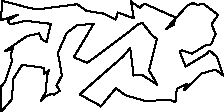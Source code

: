 unitsize(0.001cm);
// 25088.3
draw((1357,1905)--(1533,1780));
draw((1533,1780)--(1838,1732));
draw((1838,1732)--(2048,1628));
draw((2048,1628)--(2082,1753));
draw((2082,1753)--(2365,1649));
draw((2365,1649)--(2318,1925));
draw((2318,1925)--(2312,1949));
draw((2312,1949)--(2469,1838));
draw((2469,1838)--(2552,1909));
draw((2552,1909)--(3092,1668));
draw((3092,1668)--(3078,1541));
draw((3078,1541)--(2933,1459));
draw((2933,1459)--(3314,1881));
draw((3314,1881)--(3409,1917));
draw((3409,1917)--(3499,1885));
draw((3499,1885)--(3586,1909));
draw((3586,1909)--(3853,1712));
draw((3853,1712)--(3736,1542));
draw((3736,1542)--(3808,1375));
draw((3808,1375)--(3729,1188));
draw((3729,1188)--(3635,1174));
draw((3635,1174)--(3394,1028));
draw((3394,1028)--(3213,1085));
draw((3213,1085)--(3174,1064));
draw((3174,1064)--(3278,799));
draw((3278,799)--(3646,1018));
draw((3646,1018)--(3704,1082));
draw((3704,1082)--(3835,963));
draw((3835,963)--(3939,640));
draw((3939,640)--(3806,746));
draw((3806,746)--(3564,676));
draw((3564,676)--(3249,378));
draw((3249,378)--(3297,491));
draw((3297,491)--(3124,408));
draw((3124,408)--(3099,173));
draw((3099,173)--(2990,214));
draw((2990,214)--(2576,189));
draw((2576,189)--(2221,291));
draw((2221,291)--(2049,417));
draw((2049,417)--(1868,197));
draw((1868,197)--(1779,90));
draw((1779,90)--(1774,107));
draw((1774,107)--(1410,307));
draw((1410,307)--(2178,978));
draw((2178,978)--(2302,1127));
draw((2302,1127)--(2361,640));
draw((2361,640)--(2499,658));
draw((2499,658)--(2781,478));
draw((2781,478)--(2636,727));
draw((2636,727)--(2650,802));
draw((2650,802)--(2773,1286));
draw((2773,1286)--(2687,1353));
draw((2687,1353)--(2513,1572));
draw((2513,1572)--(2433,1538));
draw((2433,1538)--(2232,1374));
draw((2232,1374)--(1544,863));
draw((1544,863)--(1307,964));
draw((1307,964)--(1660,1556));
draw((1660,1556)--(1362,1526));
draw((1362,1526)--(1183,1391));
draw((1183,1391)--(1027,1041));
draw((1027,1041)--(1097,643));
draw((1097,643)--(1000,457));
draw((1000,457)--(1031,428));
draw((1031,428)--(1058,372));
draw((1058,372)--(960,303));
draw((960,303)--(913,317));
draw((913,317)--(805,272));
draw((805,272)--(721,186));
draw((721,186)--(812,351));
draw((812,351)--(834,629));
draw((834,629)--(868,731));
draw((868,731)--(781,671));
draw((781,671)--(779,777));
draw((779,777)--(396,828));
draw((396,828)--(242,584));
draw((242,584)--(213,220));
draw((213,220)--(29,6));
draw((29,6)--(14,454));
draw((14,454)--(40,462));
draw((40,462)--(99,536));
draw((99,536)--(219,898));
draw((219,898)--(192,1004));
draw((192,1004)--(234,1118));
draw((234,1118)--(86,1065));
draw((86,1065)--(482,1337));
draw((482,1337)--(693,1383));
draw((693,1383)--(737,1285));
draw((737,1285)--(826,1226));
draw((826,1226)--(901,1552));
draw((901,1552)--(457,1607));
draw((457,1607)--(185,1542));
draw((185,1542)--(138,1610));
draw((138,1610)--(323,1714));
draw((323,1714)--(22,1617));
draw((22,1617)--(43,1957));
draw((43,1957)--(554,1825));
draw((554,1825)--(705,1812));
draw((705,1812)--(1327,1893));
draw((1327,1893)--(1357,1905));
